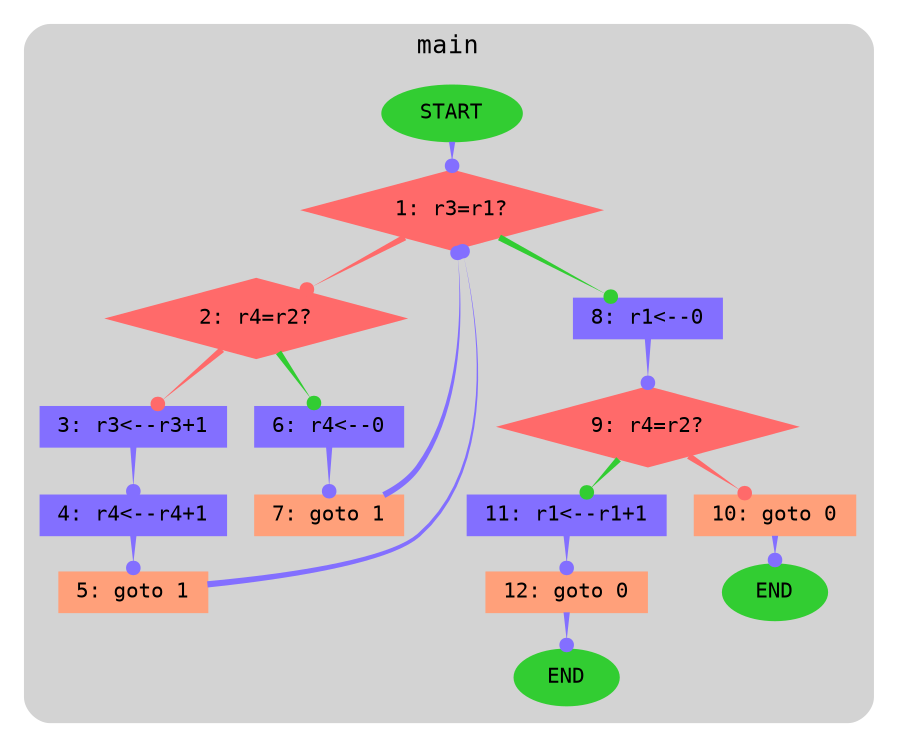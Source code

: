 strict digraph
                   {
                                      node [                   height=0.25,                    width=0.25,                    fontsize=10,                    fontname="Monospace"                   ];
                                      graph [                   newrank=true,                   fontname="Monospace",                   fontsize=12,                   remincross=true,                   clusterrank=local,                    ranksep=0.2,                   nodesep=.2                   ];
                                      edge [                   style=tapered,                   color=slateblue1,                   penwidth=3,                   arrowsize=.5,                    arrowhead=dot,                    arrowtail=open                   ];
subgraph cluster0
                   {
                   style="filled,rounded";                    fillcolor=lightgray;                    color=lightgray;                    label="main";
0 [                           group=g0,                           style=filled,                           color=limegreen,                           fillcolor=limegreen,                           shape=oval,                            label="START"                           ];
0 -> 1;
1 [                           group=g0,                           style=filled,                           color=indianred1,                           fillcolor=indianred1,                           shape=diamond,                           label="1: r3=r1?"                           ];
1 -> 2 [color=indianred1];
1 -> 8 [color=limegreen];
2 [                           group=g1,                           style=filled,                           color=indianred1,                           fillcolor=indianred1,                           shape=diamond,                           label="2: r4=r2?"                           ];
2 -> 3 [color=indianred1];
2 -> 6 [color=limegreen];
3 [                           group=g2,                           style=filled,                           color=slateblue1,                           fillcolor=slateblue1,                           shape=box,                           label="3: r3<--r3+1"                           ];
3 -> 4;
4 [                           group=g2,                           style=filled,                           color=slateblue1,                           fillcolor=slateblue1,                           shape=box,                           label="4: r4<--r4+1"                           ];
4 -> 5;
5 [                           group=g2,                           style=filled,                           color=lightsalmon,                           fillcolor=lightsalmon,                           shape=box,                           label="5: goto 1"                           ];
5 -> 1;
6 [                           group=g3,                           style=filled,                           color=slateblue1,                           fillcolor=slateblue1,                           shape=box,                           label="6: r4<--0"                           ];
6 -> 7;
7 [                           group=g3,                           style=filled,                           color=lightsalmon,                           fillcolor=lightsalmon,                           shape=box,                           label="7: goto 1"                           ];
7 -> 1;
8 [                           group=g4,                           style=filled,                           color=slateblue1,                           fillcolor=slateblue1,                           shape=box,                           label="8: r1<--0"                           ];
8 -> 9;
9 [                           group=g4,                           style=filled,                           color=indianred1,                           fillcolor=indianred1,                           shape=diamond,                           label="9: r4=r2?"                           ];
9 -> 10 [color=indianred1];
9 -> 11 [color=limegreen];
10 [                           group=g5,                           style=filled,                           color=lightsalmon,                           fillcolor=lightsalmon,                           shape=box,                           label="10: goto 0"                           ];
END10 [                           group=g0,                           style=filled,                           color=limegreen,                           fillcolor=limegreen,                            shape=oval,                            label="END"                           ];
10 -> END10;
11 [                           group=g6,                           style=filled,                           color=slateblue1,                           fillcolor=slateblue1,                           shape=box,                           label="11: r1<--r1+1"                           ];
11 -> 12;
12 [                           group=g6,                           style=filled,                           color=lightsalmon,                           fillcolor=lightsalmon,                           shape=box,                           label="12: goto 0"                           ];
END12 [                           group=g0,                           style=filled,                           color=limegreen,                           fillcolor=limegreen,                            shape=oval,                            label="END"                           ];
12 -> END12;
}
}
